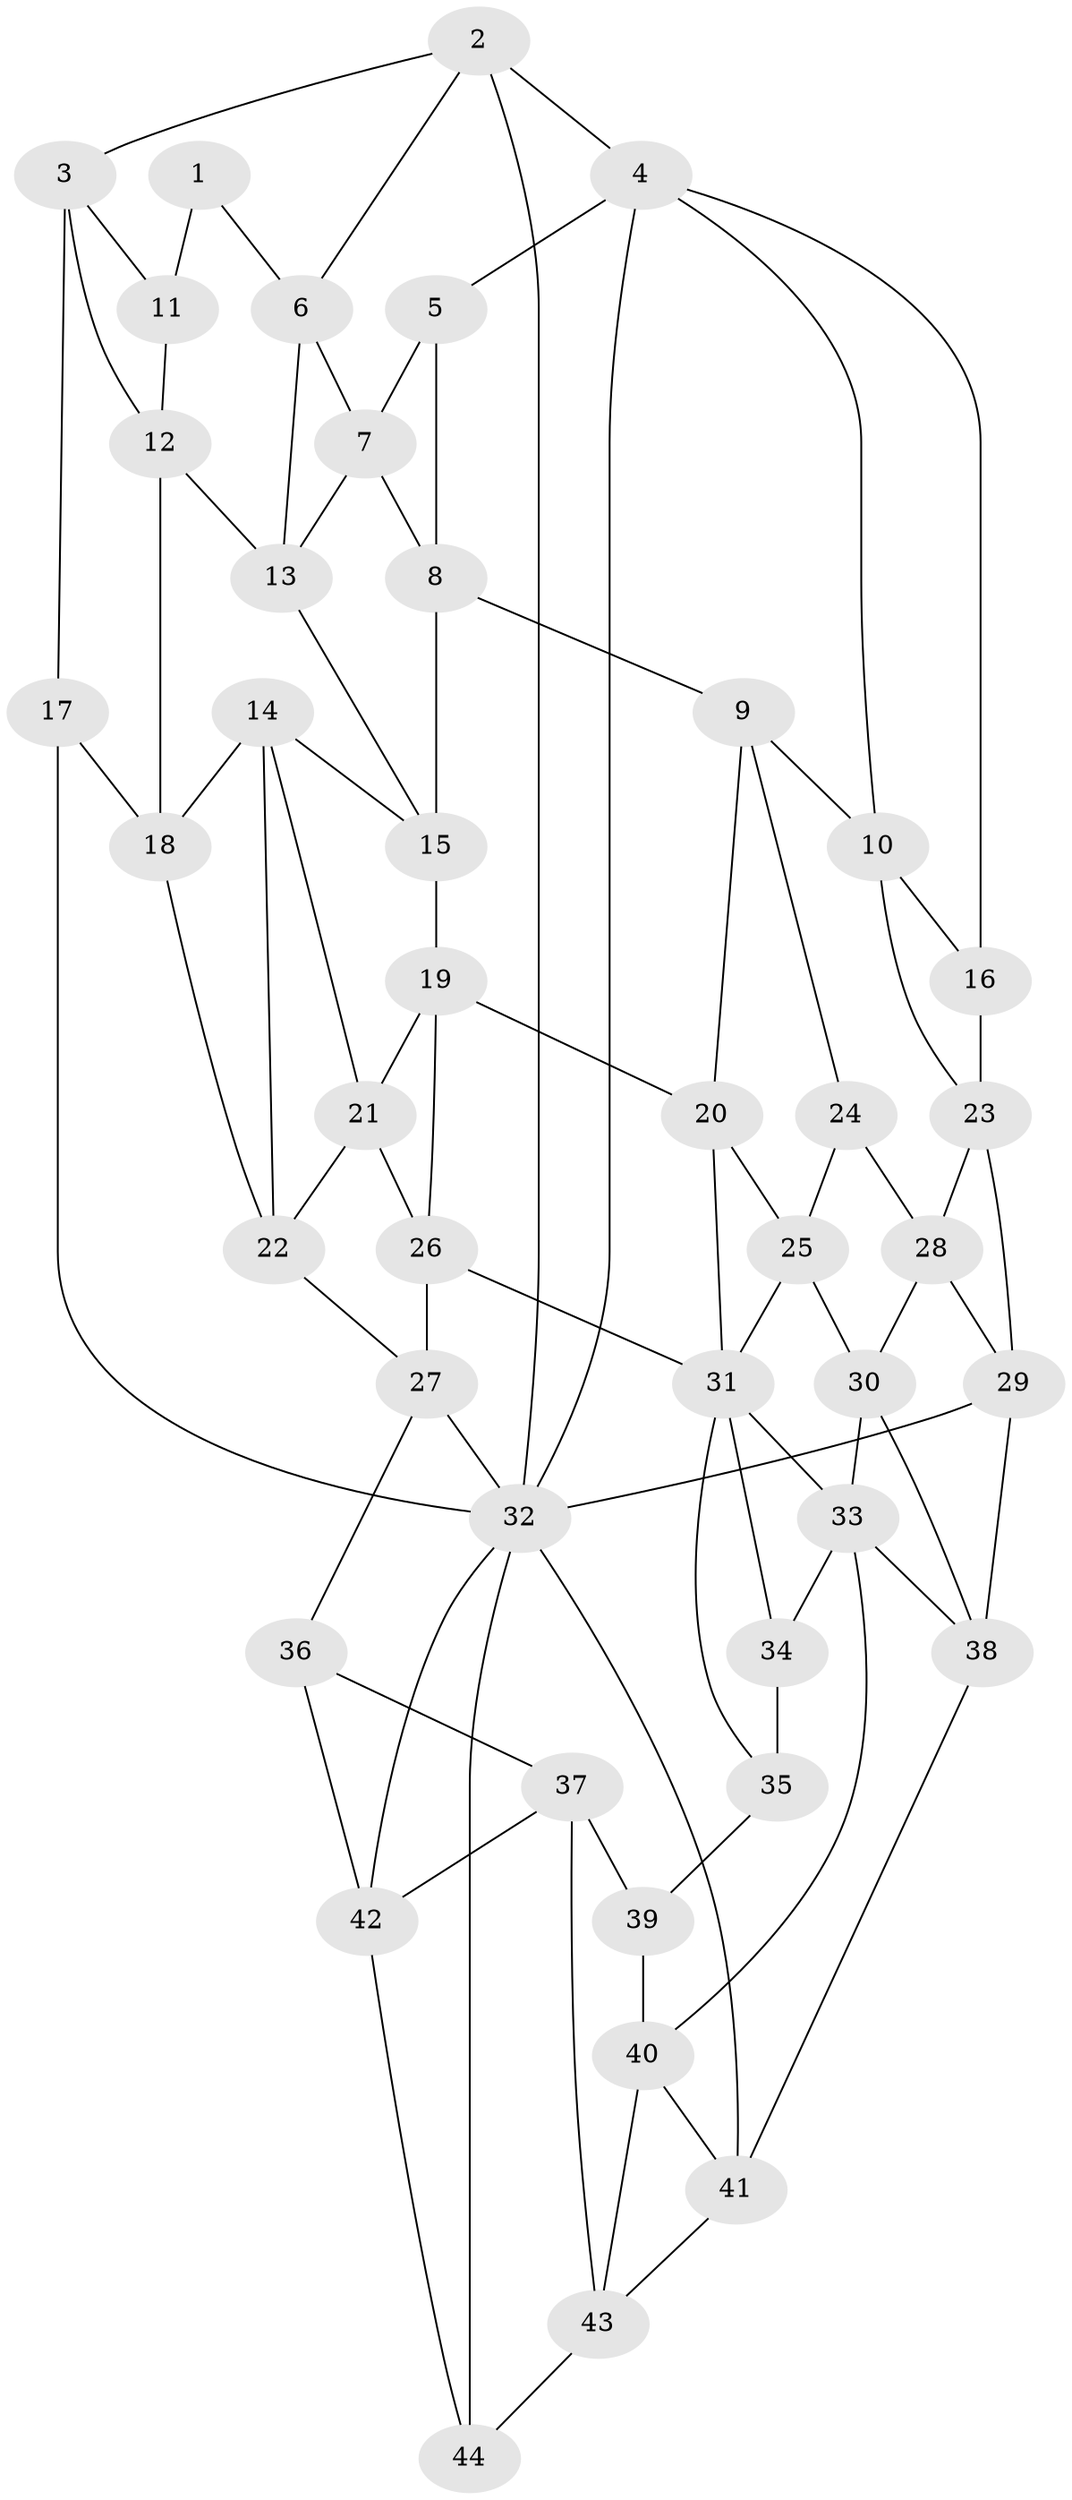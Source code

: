 // original degree distribution, {4: 0.18181818181818182, 5: 0.6363636363636364, 3: 0.022727272727272728, 6: 0.1590909090909091}
// Generated by graph-tools (version 1.1) at 2025/27/03/09/25 03:27:07]
// undirected, 44 vertices, 86 edges
graph export_dot {
graph [start="1"]
  node [color=gray90,style=filled];
  1;
  2;
  3;
  4;
  5;
  6;
  7;
  8;
  9;
  10;
  11;
  12;
  13;
  14;
  15;
  16;
  17;
  18;
  19;
  20;
  21;
  22;
  23;
  24;
  25;
  26;
  27;
  28;
  29;
  30;
  31;
  32;
  33;
  34;
  35;
  36;
  37;
  38;
  39;
  40;
  41;
  42;
  43;
  44;
  1 -- 6 [weight=1.0];
  1 -- 11 [weight=2.0];
  2 -- 3 [weight=1.0];
  2 -- 4 [weight=1.0];
  2 -- 6 [weight=1.0];
  2 -- 32 [weight=1.0];
  3 -- 11 [weight=1.0];
  3 -- 12 [weight=1.0];
  3 -- 17 [weight=1.0];
  4 -- 5 [weight=1.0];
  4 -- 10 [weight=1.0];
  4 -- 16 [weight=1.0];
  4 -- 32 [weight=1.0];
  5 -- 7 [weight=1.0];
  5 -- 8 [weight=1.0];
  6 -- 7 [weight=1.0];
  6 -- 13 [weight=1.0];
  7 -- 8 [weight=1.0];
  7 -- 13 [weight=1.0];
  8 -- 9 [weight=1.0];
  8 -- 15 [weight=1.0];
  9 -- 10 [weight=1.0];
  9 -- 20 [weight=1.0];
  9 -- 24 [weight=1.0];
  10 -- 16 [weight=1.0];
  10 -- 23 [weight=1.0];
  11 -- 12 [weight=1.0];
  12 -- 13 [weight=1.0];
  12 -- 18 [weight=1.0];
  13 -- 15 [weight=1.0];
  14 -- 15 [weight=1.0];
  14 -- 18 [weight=1.0];
  14 -- 21 [weight=1.0];
  14 -- 22 [weight=1.0];
  15 -- 19 [weight=1.0];
  16 -- 23 [weight=1.0];
  17 -- 18 [weight=1.0];
  17 -- 32 [weight=1.0];
  18 -- 22 [weight=1.0];
  19 -- 20 [weight=1.0];
  19 -- 21 [weight=1.0];
  19 -- 26 [weight=1.0];
  20 -- 25 [weight=1.0];
  20 -- 31 [weight=1.0];
  21 -- 22 [weight=1.0];
  21 -- 26 [weight=1.0];
  22 -- 27 [weight=1.0];
  23 -- 28 [weight=1.0];
  23 -- 29 [weight=1.0];
  24 -- 25 [weight=1.0];
  24 -- 28 [weight=1.0];
  25 -- 30 [weight=1.0];
  25 -- 31 [weight=1.0];
  26 -- 27 [weight=1.0];
  26 -- 31 [weight=1.0];
  27 -- 32 [weight=1.0];
  27 -- 36 [weight=1.0];
  28 -- 29 [weight=1.0];
  28 -- 30 [weight=1.0];
  29 -- 32 [weight=1.0];
  29 -- 38 [weight=1.0];
  30 -- 33 [weight=1.0];
  30 -- 38 [weight=1.0];
  31 -- 33 [weight=1.0];
  31 -- 34 [weight=1.0];
  31 -- 35 [weight=1.0];
  32 -- 41 [weight=1.0];
  32 -- 42 [weight=1.0];
  32 -- 44 [weight=1.0];
  33 -- 34 [weight=1.0];
  33 -- 38 [weight=1.0];
  33 -- 40 [weight=1.0];
  34 -- 35 [weight=1.0];
  35 -- 39 [weight=2.0];
  36 -- 37 [weight=1.0];
  36 -- 42 [weight=1.0];
  37 -- 39 [weight=1.0];
  37 -- 42 [weight=1.0];
  37 -- 43 [weight=1.0];
  38 -- 41 [weight=1.0];
  39 -- 40 [weight=1.0];
  40 -- 41 [weight=1.0];
  40 -- 43 [weight=1.0];
  41 -- 43 [weight=1.0];
  42 -- 44 [weight=1.0];
  43 -- 44 [weight=1.0];
}
